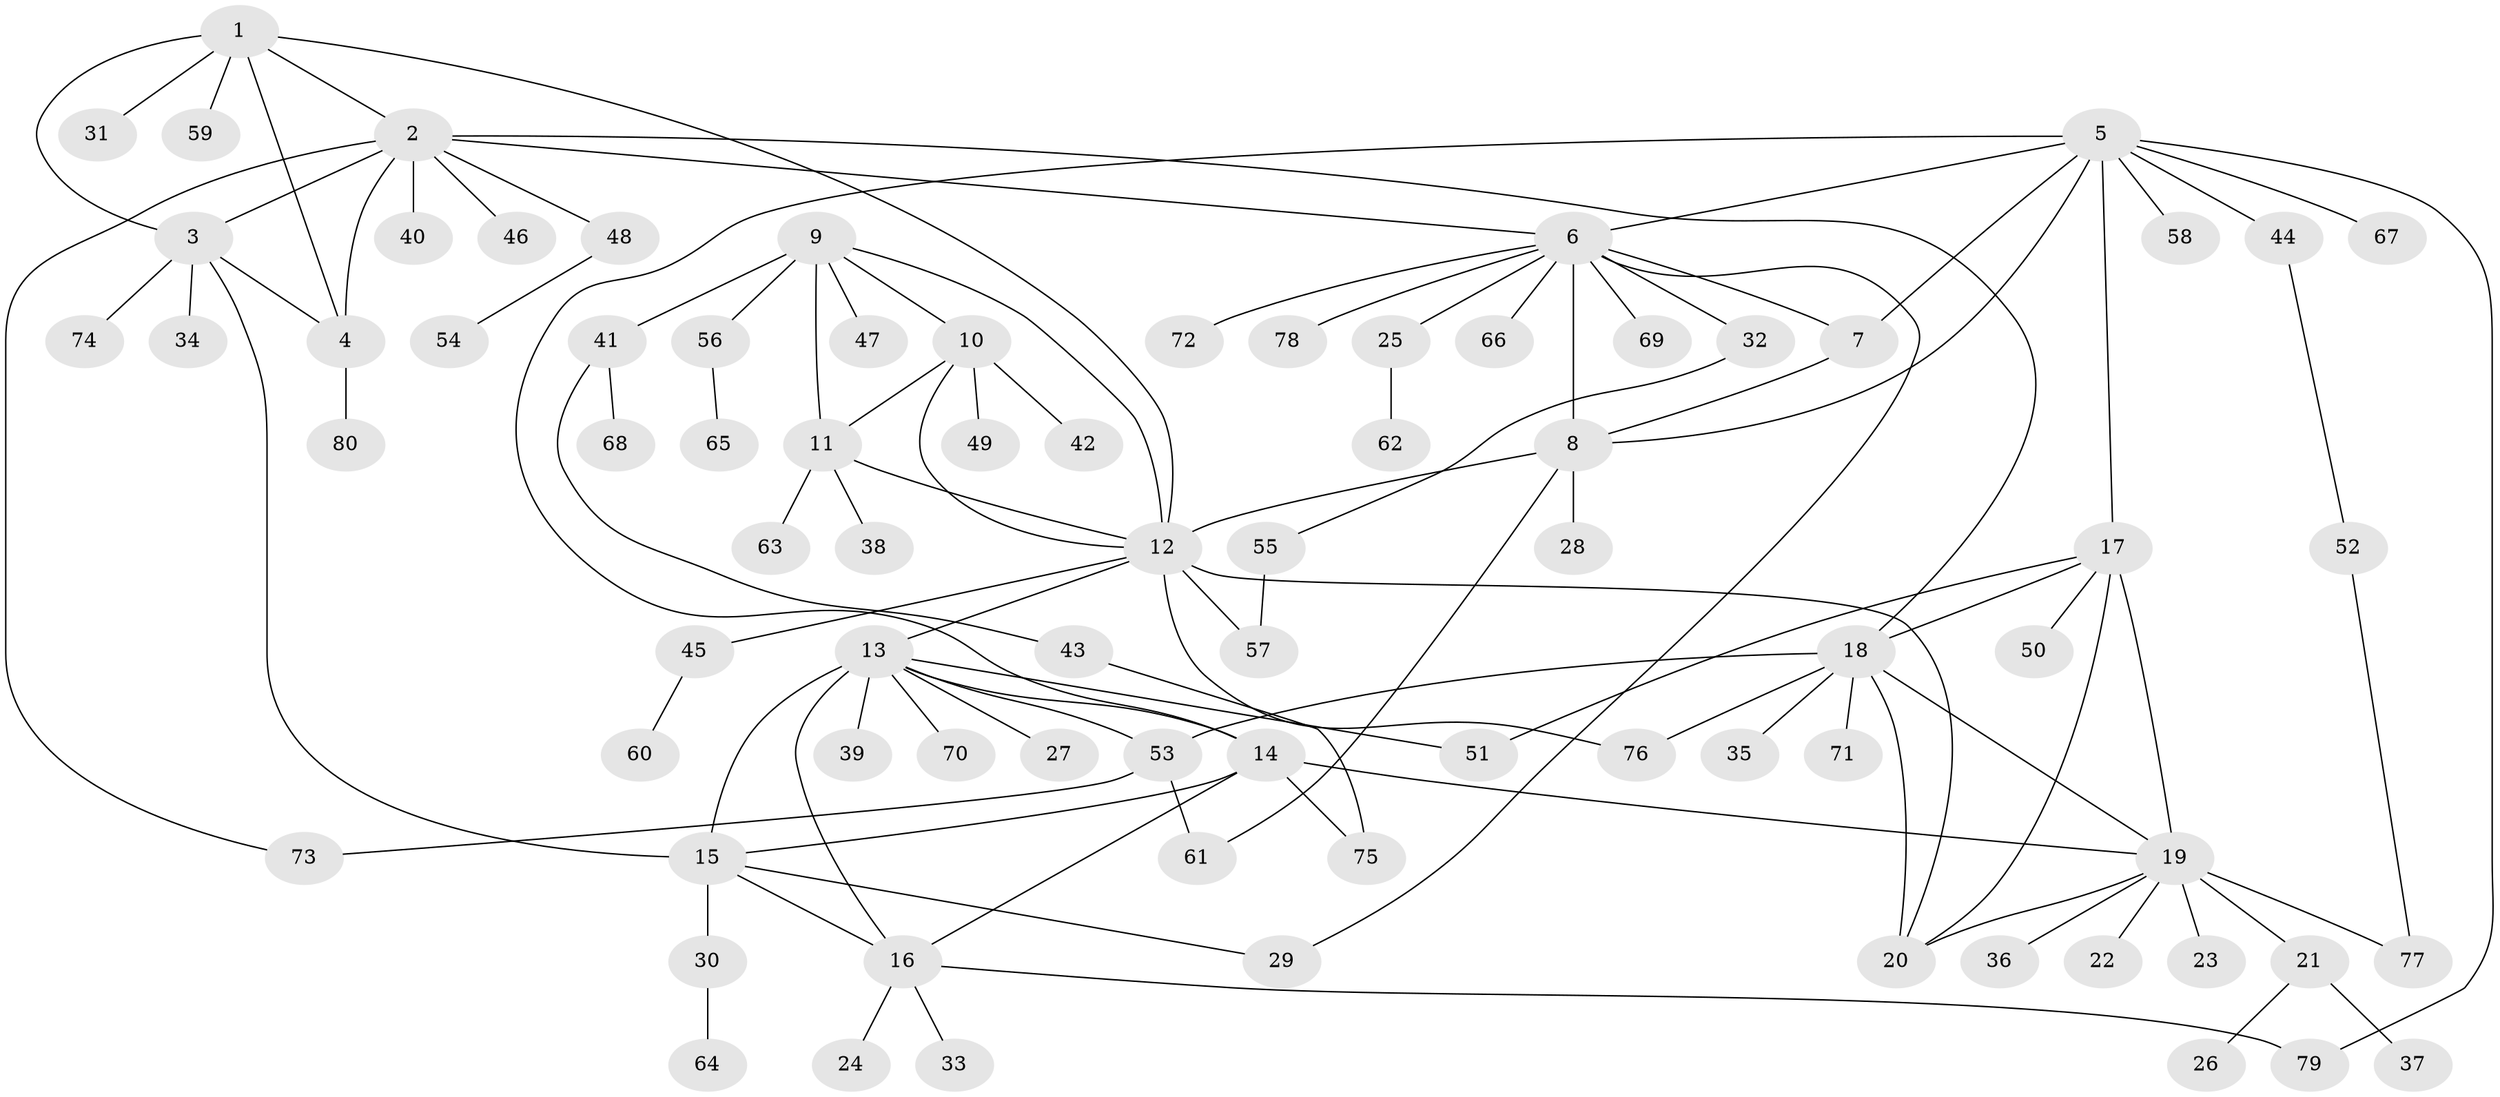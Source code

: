 // Generated by graph-tools (version 1.1) at 2025/37/03/09/25 02:37:24]
// undirected, 80 vertices, 110 edges
graph export_dot {
graph [start="1"]
  node [color=gray90,style=filled];
  1;
  2;
  3;
  4;
  5;
  6;
  7;
  8;
  9;
  10;
  11;
  12;
  13;
  14;
  15;
  16;
  17;
  18;
  19;
  20;
  21;
  22;
  23;
  24;
  25;
  26;
  27;
  28;
  29;
  30;
  31;
  32;
  33;
  34;
  35;
  36;
  37;
  38;
  39;
  40;
  41;
  42;
  43;
  44;
  45;
  46;
  47;
  48;
  49;
  50;
  51;
  52;
  53;
  54;
  55;
  56;
  57;
  58;
  59;
  60;
  61;
  62;
  63;
  64;
  65;
  66;
  67;
  68;
  69;
  70;
  71;
  72;
  73;
  74;
  75;
  76;
  77;
  78;
  79;
  80;
  1 -- 2;
  1 -- 3;
  1 -- 4;
  1 -- 12;
  1 -- 31;
  1 -- 59;
  2 -- 3;
  2 -- 4;
  2 -- 6;
  2 -- 18;
  2 -- 40;
  2 -- 46;
  2 -- 48;
  2 -- 73;
  3 -- 4;
  3 -- 15;
  3 -- 34;
  3 -- 74;
  4 -- 80;
  5 -- 6;
  5 -- 7;
  5 -- 8;
  5 -- 14;
  5 -- 17;
  5 -- 44;
  5 -- 58;
  5 -- 67;
  5 -- 79;
  6 -- 7;
  6 -- 8;
  6 -- 25;
  6 -- 29;
  6 -- 32;
  6 -- 66;
  6 -- 69;
  6 -- 72;
  6 -- 78;
  7 -- 8;
  8 -- 12;
  8 -- 28;
  8 -- 61;
  9 -- 10;
  9 -- 11;
  9 -- 12;
  9 -- 41;
  9 -- 47;
  9 -- 56;
  10 -- 11;
  10 -- 12;
  10 -- 42;
  10 -- 49;
  11 -- 12;
  11 -- 38;
  11 -- 63;
  12 -- 13;
  12 -- 20;
  12 -- 45;
  12 -- 57;
  12 -- 76;
  13 -- 14;
  13 -- 15;
  13 -- 16;
  13 -- 27;
  13 -- 39;
  13 -- 51;
  13 -- 53;
  13 -- 70;
  14 -- 15;
  14 -- 16;
  14 -- 19;
  14 -- 75;
  15 -- 16;
  15 -- 29;
  15 -- 30;
  16 -- 24;
  16 -- 33;
  16 -- 79;
  17 -- 18;
  17 -- 19;
  17 -- 20;
  17 -- 50;
  17 -- 51;
  18 -- 19;
  18 -- 20;
  18 -- 35;
  18 -- 53;
  18 -- 71;
  18 -- 76;
  19 -- 20;
  19 -- 21;
  19 -- 22;
  19 -- 23;
  19 -- 36;
  19 -- 77;
  21 -- 26;
  21 -- 37;
  25 -- 62;
  30 -- 64;
  32 -- 55;
  41 -- 43;
  41 -- 68;
  43 -- 75;
  44 -- 52;
  45 -- 60;
  48 -- 54;
  52 -- 77;
  53 -- 61;
  53 -- 73;
  55 -- 57;
  56 -- 65;
}
